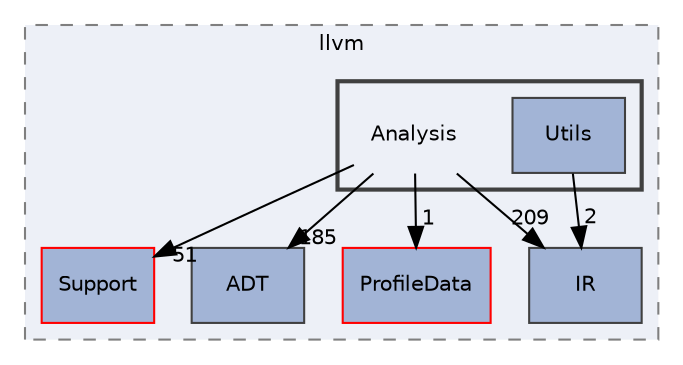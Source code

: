 digraph "include/llvm/Analysis"
{
 // LATEX_PDF_SIZE
  bgcolor="transparent";
  edge [fontname="Helvetica",fontsize="10",labelfontname="Helvetica",labelfontsize="10"];
  node [fontname="Helvetica",fontsize="10",shape="box"];
  compound=true
  subgraph clusterdir_dcde91663b8816e1e2311938ccd8f690 {
    graph [ bgcolor="#edf0f7", pencolor="grey50", style="filled,dashed,", label="llvm", fontname="Helvetica", fontsize="10", URL="dir_dcde91663b8816e1e2311938ccd8f690.html"]
  dir_32453792af2ba70c54e3ccae3a790d1b [label="ADT", style="filled,", fillcolor="#a2b4d6", color="grey25", URL="dir_32453792af2ba70c54e3ccae3a790d1b.html"];
  dir_ae1e398ac700924fa434b51c248a5531 [label="Support", style="filled,", fillcolor="#a2b4d6", color="red", URL="dir_ae1e398ac700924fa434b51c248a5531.html"];
  dir_c3e93f23a4a31c717998b98ce143b7c0 [label="IR", style="filled,", fillcolor="#a2b4d6", color="grey25", URL="dir_c3e93f23a4a31c717998b98ce143b7c0.html"];
  dir_fb12555e9948232649f998a9a651ff9d [label="ProfileData", style="filled,", fillcolor="#a2b4d6", color="red", URL="dir_fb12555e9948232649f998a9a651ff9d.html"];
  subgraph clusterdir_97cdd6ae7e6843add574fb55e792badd {
    graph [ bgcolor="#edf0f7", pencolor="grey25", style="filled,bold,", label="", fontname="Helvetica", fontsize="10", URL="dir_97cdd6ae7e6843add574fb55e792badd.html"]
    dir_97cdd6ae7e6843add574fb55e792badd [shape=plaintext, label="Analysis"];
  dir_34dd0a7842f2b91acc08dca2dc76afea [label="Utils", style="filled,", fillcolor="#a2b4d6", color="grey25", URL="dir_34dd0a7842f2b91acc08dca2dc76afea.html"];
  }
  }
  dir_97cdd6ae7e6843add574fb55e792badd->dir_32453792af2ba70c54e3ccae3a790d1b [headlabel="185", labeldistance=1.5 headhref="dir_000005_000001.html"];
  dir_97cdd6ae7e6843add574fb55e792badd->dir_ae1e398ac700924fa434b51c248a5531 [headlabel="51", labeldistance=1.5 headhref="dir_000005_000182.html"];
  dir_97cdd6ae7e6843add574fb55e792badd->dir_c3e93f23a4a31c717998b98ce143b7c0 [headlabel="209", labeldistance=1.5 headhref="dir_000005_000091.html"];
  dir_97cdd6ae7e6843add574fb55e792badd->dir_fb12555e9948232649f998a9a651ff9d [headlabel="1", labeldistance=1.5 headhref="dir_000005_000167.html"];
  dir_34dd0a7842f2b91acc08dca2dc76afea->dir_c3e93f23a4a31c717998b98ce143b7c0 [headlabel="2", labeldistance=1.5 headhref="dir_000223_000091.html"];
}
